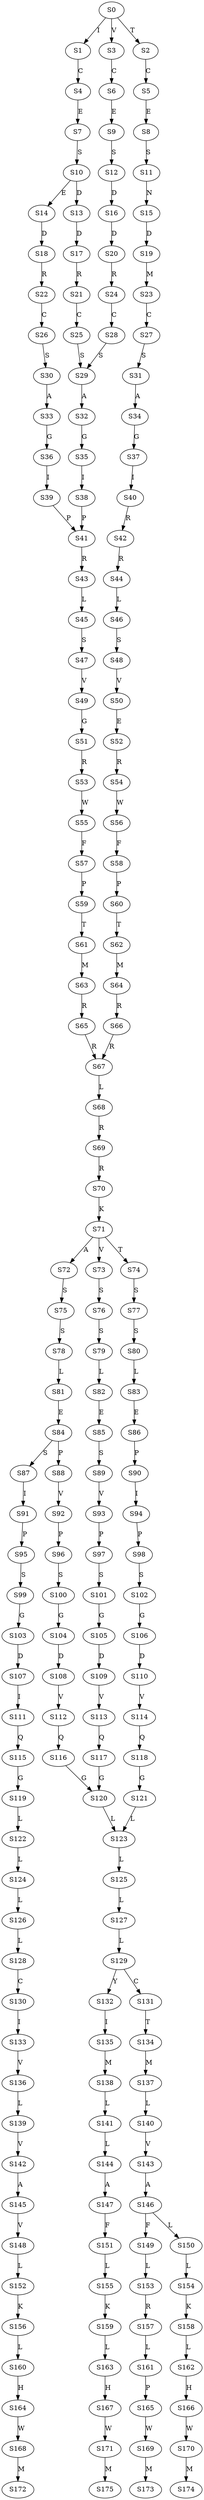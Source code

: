 strict digraph  {
	S0 -> S1 [ label = I ];
	S0 -> S2 [ label = T ];
	S0 -> S3 [ label = V ];
	S1 -> S4 [ label = C ];
	S2 -> S5 [ label = C ];
	S3 -> S6 [ label = C ];
	S4 -> S7 [ label = E ];
	S5 -> S8 [ label = E ];
	S6 -> S9 [ label = E ];
	S7 -> S10 [ label = S ];
	S8 -> S11 [ label = S ];
	S9 -> S12 [ label = S ];
	S10 -> S13 [ label = D ];
	S10 -> S14 [ label = E ];
	S11 -> S15 [ label = N ];
	S12 -> S16 [ label = D ];
	S13 -> S17 [ label = D ];
	S14 -> S18 [ label = D ];
	S15 -> S19 [ label = D ];
	S16 -> S20 [ label = D ];
	S17 -> S21 [ label = R ];
	S18 -> S22 [ label = R ];
	S19 -> S23 [ label = M ];
	S20 -> S24 [ label = R ];
	S21 -> S25 [ label = C ];
	S22 -> S26 [ label = C ];
	S23 -> S27 [ label = C ];
	S24 -> S28 [ label = C ];
	S25 -> S29 [ label = S ];
	S26 -> S30 [ label = S ];
	S27 -> S31 [ label = S ];
	S28 -> S29 [ label = S ];
	S29 -> S32 [ label = A ];
	S30 -> S33 [ label = A ];
	S31 -> S34 [ label = A ];
	S32 -> S35 [ label = G ];
	S33 -> S36 [ label = G ];
	S34 -> S37 [ label = G ];
	S35 -> S38 [ label = I ];
	S36 -> S39 [ label = I ];
	S37 -> S40 [ label = I ];
	S38 -> S41 [ label = P ];
	S39 -> S41 [ label = P ];
	S40 -> S42 [ label = R ];
	S41 -> S43 [ label = R ];
	S42 -> S44 [ label = R ];
	S43 -> S45 [ label = L ];
	S44 -> S46 [ label = L ];
	S45 -> S47 [ label = S ];
	S46 -> S48 [ label = S ];
	S47 -> S49 [ label = V ];
	S48 -> S50 [ label = V ];
	S49 -> S51 [ label = G ];
	S50 -> S52 [ label = E ];
	S51 -> S53 [ label = R ];
	S52 -> S54 [ label = R ];
	S53 -> S55 [ label = W ];
	S54 -> S56 [ label = W ];
	S55 -> S57 [ label = F ];
	S56 -> S58 [ label = F ];
	S57 -> S59 [ label = P ];
	S58 -> S60 [ label = P ];
	S59 -> S61 [ label = T ];
	S60 -> S62 [ label = T ];
	S61 -> S63 [ label = M ];
	S62 -> S64 [ label = M ];
	S63 -> S65 [ label = R ];
	S64 -> S66 [ label = R ];
	S65 -> S67 [ label = R ];
	S66 -> S67 [ label = R ];
	S67 -> S68 [ label = L ];
	S68 -> S69 [ label = R ];
	S69 -> S70 [ label = R ];
	S70 -> S71 [ label = K ];
	S71 -> S72 [ label = A ];
	S71 -> S73 [ label = V ];
	S71 -> S74 [ label = T ];
	S72 -> S75 [ label = S ];
	S73 -> S76 [ label = S ];
	S74 -> S77 [ label = S ];
	S75 -> S78 [ label = S ];
	S76 -> S79 [ label = S ];
	S77 -> S80 [ label = S ];
	S78 -> S81 [ label = L ];
	S79 -> S82 [ label = L ];
	S80 -> S83 [ label = L ];
	S81 -> S84 [ label = E ];
	S82 -> S85 [ label = E ];
	S83 -> S86 [ label = E ];
	S84 -> S87 [ label = S ];
	S84 -> S88 [ label = P ];
	S85 -> S89 [ label = S ];
	S86 -> S90 [ label = P ];
	S87 -> S91 [ label = I ];
	S88 -> S92 [ label = V ];
	S89 -> S93 [ label = V ];
	S90 -> S94 [ label = I ];
	S91 -> S95 [ label = P ];
	S92 -> S96 [ label = P ];
	S93 -> S97 [ label = P ];
	S94 -> S98 [ label = P ];
	S95 -> S99 [ label = S ];
	S96 -> S100 [ label = S ];
	S97 -> S101 [ label = S ];
	S98 -> S102 [ label = S ];
	S99 -> S103 [ label = G ];
	S100 -> S104 [ label = G ];
	S101 -> S105 [ label = G ];
	S102 -> S106 [ label = G ];
	S103 -> S107 [ label = D ];
	S104 -> S108 [ label = D ];
	S105 -> S109 [ label = D ];
	S106 -> S110 [ label = D ];
	S107 -> S111 [ label = I ];
	S108 -> S112 [ label = V ];
	S109 -> S113 [ label = V ];
	S110 -> S114 [ label = V ];
	S111 -> S115 [ label = Q ];
	S112 -> S116 [ label = Q ];
	S113 -> S117 [ label = Q ];
	S114 -> S118 [ label = Q ];
	S115 -> S119 [ label = G ];
	S116 -> S120 [ label = G ];
	S117 -> S120 [ label = G ];
	S118 -> S121 [ label = G ];
	S119 -> S122 [ label = L ];
	S120 -> S123 [ label = L ];
	S121 -> S123 [ label = L ];
	S122 -> S124 [ label = L ];
	S123 -> S125 [ label = L ];
	S124 -> S126 [ label = L ];
	S125 -> S127 [ label = L ];
	S126 -> S128 [ label = L ];
	S127 -> S129 [ label = L ];
	S128 -> S130 [ label = C ];
	S129 -> S131 [ label = C ];
	S129 -> S132 [ label = Y ];
	S130 -> S133 [ label = I ];
	S131 -> S134 [ label = T ];
	S132 -> S135 [ label = I ];
	S133 -> S136 [ label = V ];
	S134 -> S137 [ label = M ];
	S135 -> S138 [ label = M ];
	S136 -> S139 [ label = L ];
	S137 -> S140 [ label = L ];
	S138 -> S141 [ label = L ];
	S139 -> S142 [ label = V ];
	S140 -> S143 [ label = V ];
	S141 -> S144 [ label = L ];
	S142 -> S145 [ label = A ];
	S143 -> S146 [ label = A ];
	S144 -> S147 [ label = A ];
	S145 -> S148 [ label = V ];
	S146 -> S149 [ label = F ];
	S146 -> S150 [ label = L ];
	S147 -> S151 [ label = F ];
	S148 -> S152 [ label = L ];
	S149 -> S153 [ label = L ];
	S150 -> S154 [ label = L ];
	S151 -> S155 [ label = L ];
	S152 -> S156 [ label = K ];
	S153 -> S157 [ label = R ];
	S154 -> S158 [ label = K ];
	S155 -> S159 [ label = K ];
	S156 -> S160 [ label = L ];
	S157 -> S161 [ label = L ];
	S158 -> S162 [ label = L ];
	S159 -> S163 [ label = L ];
	S160 -> S164 [ label = H ];
	S161 -> S165 [ label = P ];
	S162 -> S166 [ label = H ];
	S163 -> S167 [ label = H ];
	S164 -> S168 [ label = W ];
	S165 -> S169 [ label = W ];
	S166 -> S170 [ label = W ];
	S167 -> S171 [ label = W ];
	S168 -> S172 [ label = M ];
	S169 -> S173 [ label = M ];
	S170 -> S174 [ label = M ];
	S171 -> S175 [ label = M ];
}
